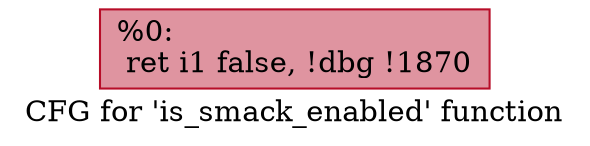 digraph "CFG for 'is_smack_enabled' function" {
	label="CFG for 'is_smack_enabled' function";

	Node0x20cc350 [shape=record,color="#b70d28ff", style=filled, fillcolor="#b70d2870",label="{%0:\l  ret i1 false, !dbg !1870\l}"];
}
